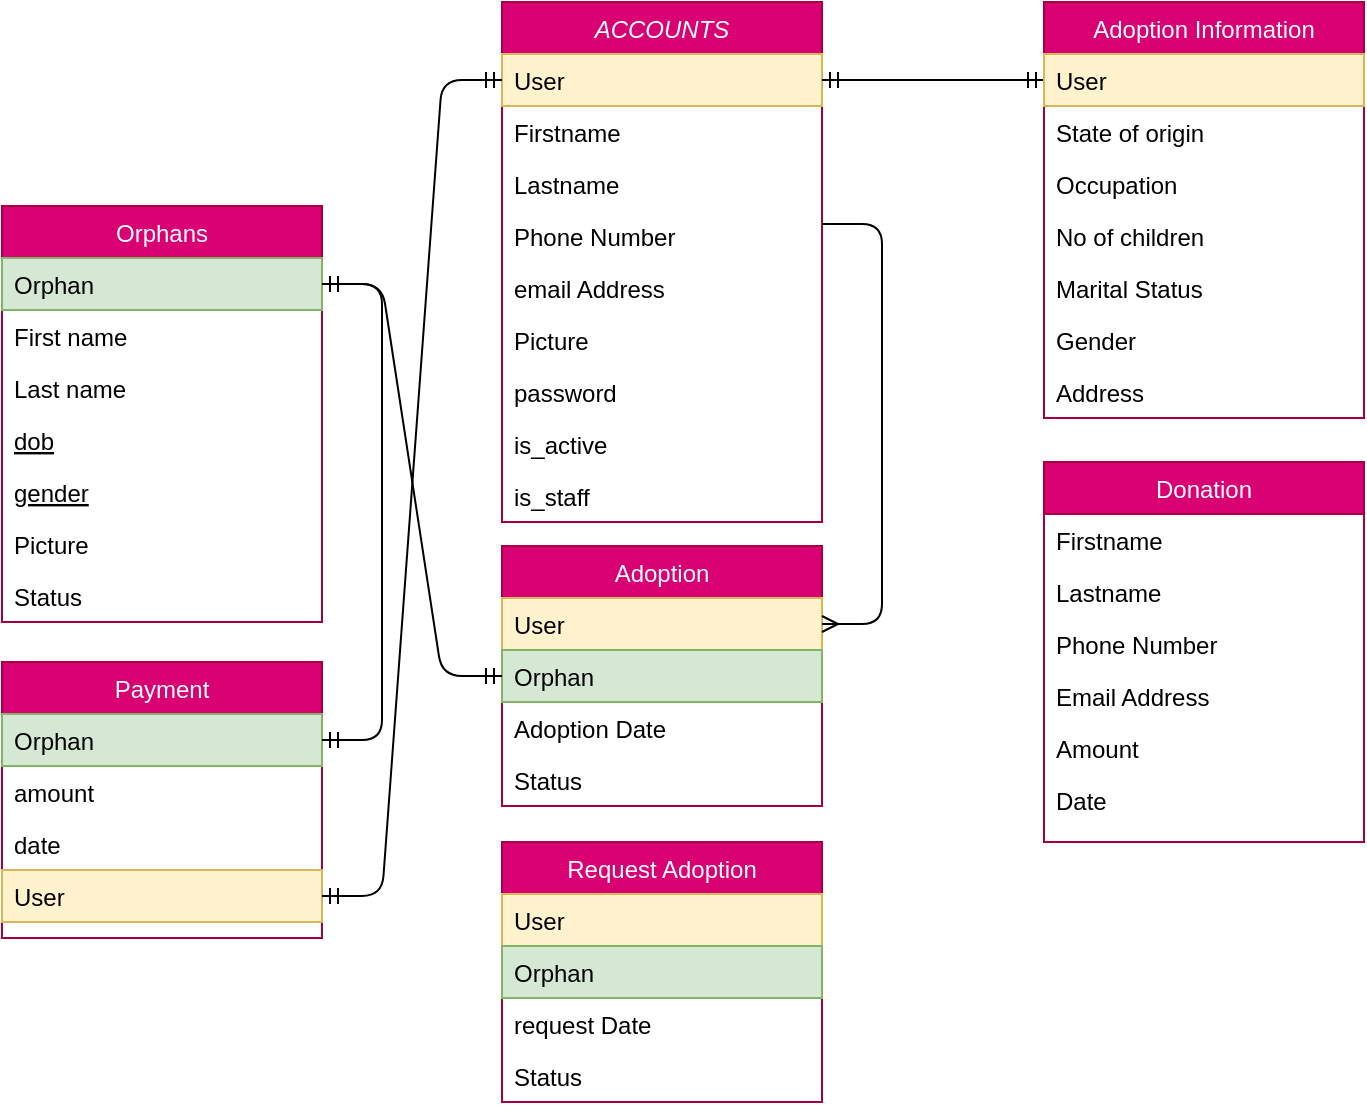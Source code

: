 <mxfile version="13.9.9" type="device"><diagram id="C5RBs43oDa-KdzZeNtuy" name="Page-1"><mxGraphModel dx="868" dy="502" grid="1" gridSize="10" guides="1" tooltips="1" connect="1" arrows="1" fold="1" page="1" pageScale="1" pageWidth="827" pageHeight="1169" math="0" shadow="0"><root><mxCell id="WIyWlLk6GJQsqaUBKTNV-0"/><mxCell id="WIyWlLk6GJQsqaUBKTNV-1" parent="WIyWlLk6GJQsqaUBKTNV-0"/><mxCell id="zkfFHV4jXpPFQw0GAbJ--0" value="ACCOUNTS" style="swimlane;fontStyle=2;align=center;verticalAlign=top;childLayout=stackLayout;horizontal=1;startSize=26;horizontalStack=0;resizeParent=1;resizeLast=0;collapsible=1;marginBottom=0;rounded=0;shadow=0;strokeWidth=1;fillColor=#d80073;strokeColor=#A50040;fontColor=#ffffff;" parent="WIyWlLk6GJQsqaUBKTNV-1" vertex="1"><mxGeometry x="329" y="50" width="160" height="260" as="geometry"><mxRectangle x="230" y="140" width="160" height="26" as="alternateBounds"/></mxGeometry></mxCell><mxCell id="Vhfg6RDHPX9Rmt33XcRO-41" value="User" style="text;align=left;verticalAlign=top;spacingLeft=4;spacingRight=4;overflow=hidden;rotatable=0;points=[[0,0.5],[1,0.5]];portConstraint=eastwest;fillColor=#fff2cc;strokeColor=#d6b656;" parent="zkfFHV4jXpPFQw0GAbJ--0" vertex="1"><mxGeometry y="26" width="160" height="26" as="geometry"/></mxCell><mxCell id="Vhfg6RDHPX9Rmt33XcRO-40" value="Firstname" style="text;align=left;verticalAlign=top;spacingLeft=4;spacingRight=4;overflow=hidden;rotatable=0;points=[[0,0.5],[1,0.5]];portConstraint=eastwest;" parent="zkfFHV4jXpPFQw0GAbJ--0" vertex="1"><mxGeometry y="52" width="160" height="26" as="geometry"/></mxCell><mxCell id="Vhfg6RDHPX9Rmt33XcRO-39" value="Lastname" style="text;align=left;verticalAlign=top;spacingLeft=4;spacingRight=4;overflow=hidden;rotatable=0;points=[[0,0.5],[1,0.5]];portConstraint=eastwest;" parent="zkfFHV4jXpPFQw0GAbJ--0" vertex="1"><mxGeometry y="78" width="160" height="26" as="geometry"/></mxCell><mxCell id="Vhfg6RDHPX9Rmt33XcRO-7" value="Phone Number" style="text;align=left;verticalAlign=top;spacingLeft=4;spacingRight=4;overflow=hidden;rotatable=0;points=[[0,0.5],[1,0.5]];portConstraint=eastwest;" parent="zkfFHV4jXpPFQw0GAbJ--0" vertex="1"><mxGeometry y="104" width="160" height="26" as="geometry"/></mxCell><mxCell id="Vhfg6RDHPX9Rmt33XcRO-42" value="email Address" style="text;align=left;verticalAlign=top;spacingLeft=4;spacingRight=4;overflow=hidden;rotatable=0;points=[[0,0.5],[1,0.5]];portConstraint=eastwest;" parent="zkfFHV4jXpPFQw0GAbJ--0" vertex="1"><mxGeometry y="130" width="160" height="26" as="geometry"/></mxCell><mxCell id="zkfFHV4jXpPFQw0GAbJ--1" value="Picture" style="text;align=left;verticalAlign=top;spacingLeft=4;spacingRight=4;overflow=hidden;rotatable=0;points=[[0,0.5],[1,0.5]];portConstraint=eastwest;" parent="zkfFHV4jXpPFQw0GAbJ--0" vertex="1"><mxGeometry y="156" width="160" height="26" as="geometry"/></mxCell><mxCell id="zkfFHV4jXpPFQw0GAbJ--2" value="password" style="text;align=left;verticalAlign=top;spacingLeft=4;spacingRight=4;overflow=hidden;rotatable=0;points=[[0,0.5],[1,0.5]];portConstraint=eastwest;rounded=0;shadow=0;html=0;" parent="zkfFHV4jXpPFQw0GAbJ--0" vertex="1"><mxGeometry y="182" width="160" height="26" as="geometry"/></mxCell><mxCell id="zkfFHV4jXpPFQw0GAbJ--3" value="is_active" style="text;align=left;verticalAlign=top;spacingLeft=4;spacingRight=4;overflow=hidden;rotatable=0;points=[[0,0.5],[1,0.5]];portConstraint=eastwest;rounded=0;shadow=0;html=0;" parent="zkfFHV4jXpPFQw0GAbJ--0" vertex="1"><mxGeometry y="208" width="160" height="26" as="geometry"/></mxCell><mxCell id="zkfFHV4jXpPFQw0GAbJ--5" value="is_staff" style="text;align=left;verticalAlign=top;spacingLeft=4;spacingRight=4;overflow=hidden;rotatable=0;points=[[0,0.5],[1,0.5]];portConstraint=eastwest;" parent="zkfFHV4jXpPFQw0GAbJ--0" vertex="1"><mxGeometry y="234" width="160" height="26" as="geometry"/></mxCell><mxCell id="zkfFHV4jXpPFQw0GAbJ--6" value="Orphans" style="swimlane;fontStyle=0;align=center;verticalAlign=top;childLayout=stackLayout;horizontal=1;startSize=26;horizontalStack=0;resizeParent=1;resizeLast=0;collapsible=1;marginBottom=0;rounded=0;shadow=0;strokeWidth=1;fillColor=#d80073;strokeColor=#A50040;fontColor=#ffffff;" parent="WIyWlLk6GJQsqaUBKTNV-1" vertex="1"><mxGeometry x="79" y="152" width="160" height="208" as="geometry"><mxRectangle x="130" y="380" width="160" height="26" as="alternateBounds"/></mxGeometry></mxCell><mxCell id="Vhfg6RDHPX9Rmt33XcRO-10" value="Orphan" style="text;align=left;verticalAlign=top;spacingLeft=4;spacingRight=4;overflow=hidden;rotatable=0;points=[[0,0.5],[1,0.5]];portConstraint=eastwest;fillColor=#d5e8d4;strokeColor=#82b366;" parent="zkfFHV4jXpPFQw0GAbJ--6" vertex="1"><mxGeometry y="26" width="160" height="26" as="geometry"/></mxCell><mxCell id="zkfFHV4jXpPFQw0GAbJ--7" value="First name" style="text;align=left;verticalAlign=top;spacingLeft=4;spacingRight=4;overflow=hidden;rotatable=0;points=[[0,0.5],[1,0.5]];portConstraint=eastwest;" parent="zkfFHV4jXpPFQw0GAbJ--6" vertex="1"><mxGeometry y="52" width="160" height="26" as="geometry"/></mxCell><mxCell id="zkfFHV4jXpPFQw0GAbJ--8" value="Last name" style="text;align=left;verticalAlign=top;spacingLeft=4;spacingRight=4;overflow=hidden;rotatable=0;points=[[0,0.5],[1,0.5]];portConstraint=eastwest;rounded=0;shadow=0;html=0;" parent="zkfFHV4jXpPFQw0GAbJ--6" vertex="1"><mxGeometry y="78" width="160" height="26" as="geometry"/></mxCell><mxCell id="INEYq-LIL4KGM3ZHspT6-0" value="dob" style="text;align=left;verticalAlign=top;spacingLeft=4;spacingRight=4;overflow=hidden;rotatable=0;points=[[0,0.5],[1,0.5]];portConstraint=eastwest;fontStyle=4" vertex="1" parent="zkfFHV4jXpPFQw0GAbJ--6"><mxGeometry y="104" width="160" height="26" as="geometry"/></mxCell><mxCell id="zkfFHV4jXpPFQw0GAbJ--10" value="gender" style="text;align=left;verticalAlign=top;spacingLeft=4;spacingRight=4;overflow=hidden;rotatable=0;points=[[0,0.5],[1,0.5]];portConstraint=eastwest;fontStyle=4" parent="zkfFHV4jXpPFQw0GAbJ--6" vertex="1"><mxGeometry y="130" width="160" height="26" as="geometry"/></mxCell><mxCell id="Vhfg6RDHPX9Rmt33XcRO-24" value="Picture" style="text;align=left;verticalAlign=top;spacingLeft=4;spacingRight=4;overflow=hidden;rotatable=0;points=[[0,0.5],[1,0.5]];portConstraint=eastwest;" parent="zkfFHV4jXpPFQw0GAbJ--6" vertex="1"><mxGeometry y="156" width="160" height="26" as="geometry"/></mxCell><mxCell id="zkfFHV4jXpPFQw0GAbJ--11" value="Status" style="text;align=left;verticalAlign=top;spacingLeft=4;spacingRight=4;overflow=hidden;rotatable=0;points=[[0,0.5],[1,0.5]];portConstraint=eastwest;" parent="zkfFHV4jXpPFQw0GAbJ--6" vertex="1"><mxGeometry y="182" width="160" height="26" as="geometry"/></mxCell><mxCell id="zkfFHV4jXpPFQw0GAbJ--13" value="Donation" style="swimlane;fontStyle=0;align=center;verticalAlign=top;childLayout=stackLayout;horizontal=1;startSize=26;horizontalStack=0;resizeParent=1;resizeLast=0;collapsible=1;marginBottom=0;rounded=0;shadow=0;strokeWidth=1;fillColor=#d80073;strokeColor=#A50040;fontColor=#ffffff;" parent="WIyWlLk6GJQsqaUBKTNV-1" vertex="1"><mxGeometry x="600" y="280" width="160" height="190" as="geometry"><mxRectangle x="340" y="380" width="170" height="26" as="alternateBounds"/></mxGeometry></mxCell><mxCell id="Vhfg6RDHPX9Rmt33XcRO-47" value="Firstname" style="text;align=left;verticalAlign=top;spacingLeft=4;spacingRight=4;overflow=hidden;rotatable=0;points=[[0,0.5],[1,0.5]];portConstraint=eastwest;" parent="zkfFHV4jXpPFQw0GAbJ--13" vertex="1"><mxGeometry y="26" width="160" height="26" as="geometry"/></mxCell><mxCell id="Vhfg6RDHPX9Rmt33XcRO-48" value="Lastname" style="text;align=left;verticalAlign=top;spacingLeft=4;spacingRight=4;overflow=hidden;rotatable=0;points=[[0,0.5],[1,0.5]];portConstraint=eastwest;" parent="zkfFHV4jXpPFQw0GAbJ--13" vertex="1"><mxGeometry y="52" width="160" height="26" as="geometry"/></mxCell><mxCell id="Vhfg6RDHPX9Rmt33XcRO-49" value="Phone Number" style="text;align=left;verticalAlign=top;spacingLeft=4;spacingRight=4;overflow=hidden;rotatable=0;points=[[0,0.5],[1,0.5]];portConstraint=eastwest;" parent="zkfFHV4jXpPFQw0GAbJ--13" vertex="1"><mxGeometry y="78" width="160" height="26" as="geometry"/></mxCell><mxCell id="Vhfg6RDHPX9Rmt33XcRO-46" value="Email Address" style="text;align=left;verticalAlign=top;spacingLeft=4;spacingRight=4;overflow=hidden;rotatable=0;points=[[0,0.5],[1,0.5]];portConstraint=eastwest;" parent="zkfFHV4jXpPFQw0GAbJ--13" vertex="1"><mxGeometry y="104" width="160" height="26" as="geometry"/></mxCell><mxCell id="Vhfg6RDHPX9Rmt33XcRO-1" value="Amount" style="text;align=left;verticalAlign=top;spacingLeft=4;spacingRight=4;overflow=hidden;rotatable=0;points=[[0,0.5],[1,0.5]];portConstraint=eastwest;" parent="zkfFHV4jXpPFQw0GAbJ--13" vertex="1"><mxGeometry y="130" width="160" height="26" as="geometry"/></mxCell><mxCell id="Vhfg6RDHPX9Rmt33XcRO-2" value="Date" style="text;align=left;verticalAlign=top;spacingLeft=4;spacingRight=4;overflow=hidden;rotatable=0;points=[[0,0.5],[1,0.5]];portConstraint=eastwest;" parent="zkfFHV4jXpPFQw0GAbJ--13" vertex="1"><mxGeometry y="156" width="160" height="26" as="geometry"/></mxCell><mxCell id="Vhfg6RDHPX9Rmt33XcRO-3" value="Adoption" style="swimlane;fontStyle=0;align=center;verticalAlign=top;childLayout=stackLayout;horizontal=1;startSize=26;horizontalStack=0;resizeParent=1;resizeLast=0;collapsible=1;marginBottom=0;rounded=0;shadow=0;strokeWidth=1;fillColor=#d80073;strokeColor=#A50040;fontColor=#ffffff;" parent="WIyWlLk6GJQsqaUBKTNV-1" vertex="1"><mxGeometry x="329" y="322" width="160" height="130" as="geometry"><mxRectangle x="340" y="380" width="170" height="26" as="alternateBounds"/></mxGeometry></mxCell><mxCell id="Vhfg6RDHPX9Rmt33XcRO-4" value="User" style="text;align=left;verticalAlign=top;spacingLeft=4;spacingRight=4;overflow=hidden;rotatable=0;points=[[0,0.5],[1,0.5]];portConstraint=eastwest;fillColor=#fff2cc;strokeColor=#d6b656;" parent="Vhfg6RDHPX9Rmt33XcRO-3" vertex="1"><mxGeometry y="26" width="160" height="26" as="geometry"/></mxCell><mxCell id="Vhfg6RDHPX9Rmt33XcRO-5" value="Orphan" style="text;align=left;verticalAlign=top;spacingLeft=4;spacingRight=4;overflow=hidden;rotatable=0;points=[[0,0.5],[1,0.5]];portConstraint=eastwest;fillColor=#d5e8d4;strokeColor=#82b366;" parent="Vhfg6RDHPX9Rmt33XcRO-3" vertex="1"><mxGeometry y="52" width="160" height="26" as="geometry"/></mxCell><mxCell id="Vhfg6RDHPX9Rmt33XcRO-21" value="Adoption Date" style="text;align=left;verticalAlign=top;spacingLeft=4;spacingRight=4;overflow=hidden;rotatable=0;points=[[0,0.5],[1,0.5]];portConstraint=eastwest;" parent="Vhfg6RDHPX9Rmt33XcRO-3" vertex="1"><mxGeometry y="78" width="160" height="26" as="geometry"/></mxCell><mxCell id="Vhfg6RDHPX9Rmt33XcRO-6" value="Status" style="text;align=left;verticalAlign=top;spacingLeft=4;spacingRight=4;overflow=hidden;rotatable=0;points=[[0,0.5],[1,0.5]];portConstraint=eastwest;" parent="Vhfg6RDHPX9Rmt33XcRO-3" vertex="1"><mxGeometry y="104" width="160" height="26" as="geometry"/></mxCell><mxCell id="Vhfg6RDHPX9Rmt33XcRO-11" value="" style="edgeStyle=entityRelationEdgeStyle;fontSize=12;html=1;endArrow=ERmandOne;startArrow=ERmandOne;exitX=1;exitY=0.5;exitDx=0;exitDy=0;entryX=0;entryY=0.5;entryDx=0;entryDy=0;" parent="WIyWlLk6GJQsqaUBKTNV-1" source="Vhfg6RDHPX9Rmt33XcRO-41" target="Vhfg6RDHPX9Rmt33XcRO-28" edge="1"><mxGeometry width="100" height="100" relative="1" as="geometry"><mxPoint x="469" y="170" as="sourcePoint"/><mxPoint x="589" y="109" as="targetPoint"/></mxGeometry></mxCell><mxCell id="Vhfg6RDHPX9Rmt33XcRO-13" value="" style="edgeStyle=entityRelationEdgeStyle;fontSize=12;html=1;endArrow=ERmany;entryX=1;entryY=0.5;entryDx=0;entryDy=0;" parent="WIyWlLk6GJQsqaUBKTNV-1" target="Vhfg6RDHPX9Rmt33XcRO-4" edge="1"><mxGeometry width="100" height="100" relative="1" as="geometry"><mxPoint x="489" y="161" as="sourcePoint"/><mxPoint x="549" y="492" as="targetPoint"/></mxGeometry></mxCell><mxCell id="Vhfg6RDHPX9Rmt33XcRO-14" value="" style="edgeStyle=entityRelationEdgeStyle;fontSize=12;html=1;endArrow=ERmandOne;startArrow=ERmandOne;exitX=0;exitY=0.5;exitDx=0;exitDy=0;" parent="WIyWlLk6GJQsqaUBKTNV-1" source="Vhfg6RDHPX9Rmt33XcRO-5" target="Vhfg6RDHPX9Rmt33XcRO-10" edge="1"><mxGeometry width="100" height="100" relative="1" as="geometry"><mxPoint x="409" y="342" as="sourcePoint"/><mxPoint x="509" y="242" as="targetPoint"/></mxGeometry></mxCell><mxCell id="Vhfg6RDHPX9Rmt33XcRO-15" value="Payment" style="swimlane;fontStyle=0;align=center;verticalAlign=top;childLayout=stackLayout;horizontal=1;startSize=26;horizontalStack=0;resizeParent=1;resizeLast=0;collapsible=1;marginBottom=0;rounded=0;shadow=0;strokeWidth=1;fillColor=#d80073;strokeColor=#A50040;fontColor=#ffffff;" parent="WIyWlLk6GJQsqaUBKTNV-1" vertex="1"><mxGeometry x="79" y="380" width="160" height="138" as="geometry"><mxRectangle x="130" y="380" width="160" height="26" as="alternateBounds"/></mxGeometry></mxCell><mxCell id="Vhfg6RDHPX9Rmt33XcRO-16" value="Orphan" style="text;align=left;verticalAlign=top;spacingLeft=4;spacingRight=4;overflow=hidden;rotatable=0;points=[[0,0.5],[1,0.5]];portConstraint=eastwest;fillColor=#d5e8d4;strokeColor=#82b366;" parent="Vhfg6RDHPX9Rmt33XcRO-15" vertex="1"><mxGeometry y="26" width="160" height="26" as="geometry"/></mxCell><mxCell id="Vhfg6RDHPX9Rmt33XcRO-17" value="amount" style="text;align=left;verticalAlign=top;spacingLeft=4;spacingRight=4;overflow=hidden;rotatable=0;points=[[0,0.5],[1,0.5]];portConstraint=eastwest;" parent="Vhfg6RDHPX9Rmt33XcRO-15" vertex="1"><mxGeometry y="52" width="160" height="26" as="geometry"/></mxCell><mxCell id="Vhfg6RDHPX9Rmt33XcRO-45" value="date" style="text;align=left;verticalAlign=top;spacingLeft=4;spacingRight=4;overflow=hidden;rotatable=0;points=[[0,0.5],[1,0.5]];portConstraint=eastwest;rounded=0;shadow=0;html=0;" parent="Vhfg6RDHPX9Rmt33XcRO-15" vertex="1"><mxGeometry y="78" width="160" height="26" as="geometry"/></mxCell><mxCell id="Vhfg6RDHPX9Rmt33XcRO-20" value="User" style="text;align=left;verticalAlign=top;spacingLeft=4;spacingRight=4;overflow=hidden;rotatable=0;points=[[0,0.5],[1,0.5]];portConstraint=eastwest;fillColor=#fff2cc;strokeColor=#d6b656;" parent="Vhfg6RDHPX9Rmt33XcRO-15" vertex="1"><mxGeometry y="104" width="160" height="26" as="geometry"/></mxCell><mxCell id="Vhfg6RDHPX9Rmt33XcRO-25" value="" style="edgeStyle=entityRelationEdgeStyle;fontSize=12;html=1;endArrow=ERmandOne;startArrow=ERmandOne;entryX=1;entryY=0.5;entryDx=0;entryDy=0;" parent="WIyWlLk6GJQsqaUBKTNV-1" source="Vhfg6RDHPX9Rmt33XcRO-10" target="Vhfg6RDHPX9Rmt33XcRO-16" edge="1"><mxGeometry width="100" height="100" relative="1" as="geometry"><mxPoint x="409" y="342" as="sourcePoint"/><mxPoint x="509" y="242" as="targetPoint"/></mxGeometry></mxCell><mxCell id="Vhfg6RDHPX9Rmt33XcRO-26" value="" style="edgeStyle=entityRelationEdgeStyle;fontSize=12;html=1;endArrow=ERmandOne;startArrow=ERmandOne;entryX=0;entryY=0.5;entryDx=0;entryDy=0;" parent="WIyWlLk6GJQsqaUBKTNV-1" source="Vhfg6RDHPX9Rmt33XcRO-20" target="Vhfg6RDHPX9Rmt33XcRO-41" edge="1"><mxGeometry width="100" height="100" relative="1" as="geometry"><mxPoint x="239" y="492" as="sourcePoint"/><mxPoint x="339" y="392" as="targetPoint"/></mxGeometry></mxCell><mxCell id="Vhfg6RDHPX9Rmt33XcRO-27" value="Adoption Information" style="swimlane;fontStyle=0;align=center;verticalAlign=top;childLayout=stackLayout;horizontal=1;startSize=26;horizontalStack=0;resizeParent=1;resizeLast=0;collapsible=1;marginBottom=0;rounded=0;shadow=0;strokeWidth=1;fillColor=#d80073;strokeColor=#A50040;fontColor=#ffffff;" parent="WIyWlLk6GJQsqaUBKTNV-1" vertex="1"><mxGeometry x="600" y="50" width="160" height="208" as="geometry"><mxRectangle x="550" y="140" width="160" height="26" as="alternateBounds"/></mxGeometry></mxCell><mxCell id="Vhfg6RDHPX9Rmt33XcRO-28" value="User" style="text;align=left;verticalAlign=top;spacingLeft=4;spacingRight=4;overflow=hidden;rotatable=0;points=[[0,0.5],[1,0.5]];portConstraint=eastwest;fillColor=#fff2cc;strokeColor=#d6b656;" parent="Vhfg6RDHPX9Rmt33XcRO-27" vertex="1"><mxGeometry y="26" width="160" height="26" as="geometry"/></mxCell><mxCell id="Vhfg6RDHPX9Rmt33XcRO-29" value="State of origin" style="text;align=left;verticalAlign=top;spacingLeft=4;spacingRight=4;overflow=hidden;rotatable=0;points=[[0,0.5],[1,0.5]];portConstraint=eastwest;" parent="Vhfg6RDHPX9Rmt33XcRO-27" vertex="1"><mxGeometry y="52" width="160" height="26" as="geometry"/></mxCell><mxCell id="Vhfg6RDHPX9Rmt33XcRO-30" value="Occupation" style="text;align=left;verticalAlign=top;spacingLeft=4;spacingRight=4;overflow=hidden;rotatable=0;points=[[0,0.5],[1,0.5]];portConstraint=eastwest;rounded=0;shadow=0;html=0;" parent="Vhfg6RDHPX9Rmt33XcRO-27" vertex="1"><mxGeometry y="78" width="160" height="26" as="geometry"/></mxCell><mxCell id="Vhfg6RDHPX9Rmt33XcRO-31" value="No of children" style="text;align=left;verticalAlign=top;spacingLeft=4;spacingRight=4;overflow=hidden;rotatable=0;points=[[0,0.5],[1,0.5]];portConstraint=eastwest;rounded=0;shadow=0;html=0;" parent="Vhfg6RDHPX9Rmt33XcRO-27" vertex="1"><mxGeometry y="104" width="160" height="26" as="geometry"/></mxCell><mxCell id="Vhfg6RDHPX9Rmt33XcRO-35" value="Marital Status" style="text;align=left;verticalAlign=top;spacingLeft=4;spacingRight=4;overflow=hidden;rotatable=0;points=[[0,0.5],[1,0.5]];portConstraint=eastwest;rounded=0;shadow=0;html=0;" parent="Vhfg6RDHPX9Rmt33XcRO-27" vertex="1"><mxGeometry y="130" width="160" height="26" as="geometry"/></mxCell><mxCell id="Vhfg6RDHPX9Rmt33XcRO-43" value="Gender" style="text;align=left;verticalAlign=top;spacingLeft=4;spacingRight=4;overflow=hidden;rotatable=0;points=[[0,0.5],[1,0.5]];portConstraint=eastwest;rounded=0;shadow=0;html=0;" parent="Vhfg6RDHPX9Rmt33XcRO-27" vertex="1"><mxGeometry y="156" width="160" height="26" as="geometry"/></mxCell><mxCell id="Vhfg6RDHPX9Rmt33XcRO-32" value="Address" style="text;align=left;verticalAlign=top;spacingLeft=4;spacingRight=4;overflow=hidden;rotatable=0;points=[[0,0.5],[1,0.5]];portConstraint=eastwest;rounded=0;shadow=0;html=0;" parent="Vhfg6RDHPX9Rmt33XcRO-27" vertex="1"><mxGeometry y="182" width="160" height="26" as="geometry"/></mxCell><mxCell id="INEYq-LIL4KGM3ZHspT6-1" value="Request Adoption" style="swimlane;fontStyle=0;align=center;verticalAlign=top;childLayout=stackLayout;horizontal=1;startSize=26;horizontalStack=0;resizeParent=1;resizeLast=0;collapsible=1;marginBottom=0;rounded=0;shadow=0;strokeWidth=1;fillColor=#d80073;strokeColor=#A50040;fontColor=#ffffff;" vertex="1" parent="WIyWlLk6GJQsqaUBKTNV-1"><mxGeometry x="329" y="470" width="160" height="130" as="geometry"><mxRectangle x="340" y="380" width="170" height="26" as="alternateBounds"/></mxGeometry></mxCell><mxCell id="INEYq-LIL4KGM3ZHspT6-2" value="User" style="text;align=left;verticalAlign=top;spacingLeft=4;spacingRight=4;overflow=hidden;rotatable=0;points=[[0,0.5],[1,0.5]];portConstraint=eastwest;fillColor=#fff2cc;strokeColor=#d6b656;" vertex="1" parent="INEYq-LIL4KGM3ZHspT6-1"><mxGeometry y="26" width="160" height="26" as="geometry"/></mxCell><mxCell id="INEYq-LIL4KGM3ZHspT6-3" value="Orphan" style="text;align=left;verticalAlign=top;spacingLeft=4;spacingRight=4;overflow=hidden;rotatable=0;points=[[0,0.5],[1,0.5]];portConstraint=eastwest;fillColor=#d5e8d4;strokeColor=#82b366;" vertex="1" parent="INEYq-LIL4KGM3ZHspT6-1"><mxGeometry y="52" width="160" height="26" as="geometry"/></mxCell><mxCell id="INEYq-LIL4KGM3ZHspT6-4" value="request Date" style="text;align=left;verticalAlign=top;spacingLeft=4;spacingRight=4;overflow=hidden;rotatable=0;points=[[0,0.5],[1,0.5]];portConstraint=eastwest;" vertex="1" parent="INEYq-LIL4KGM3ZHspT6-1"><mxGeometry y="78" width="160" height="26" as="geometry"/></mxCell><mxCell id="INEYq-LIL4KGM3ZHspT6-5" value="Status" style="text;align=left;verticalAlign=top;spacingLeft=4;spacingRight=4;overflow=hidden;rotatable=0;points=[[0,0.5],[1,0.5]];portConstraint=eastwest;" vertex="1" parent="INEYq-LIL4KGM3ZHspT6-1"><mxGeometry y="104" width="160" height="26" as="geometry"/></mxCell></root></mxGraphModel></diagram></mxfile>